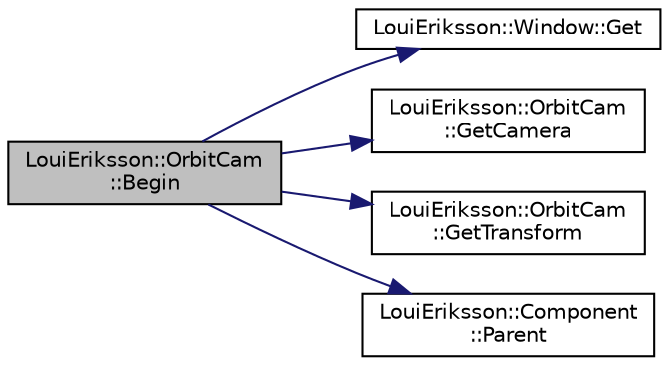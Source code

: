 digraph "LouiEriksson::OrbitCam::Begin"
{
 // LATEX_PDF_SIZE
  edge [fontname="Helvetica",fontsize="10",labelfontname="Helvetica",labelfontsize="10"];
  node [fontname="Helvetica",fontsize="10",shape=record];
  rankdir="LR";
  Node1 [label="LouiEriksson::OrbitCam\l::Begin",height=0.2,width=0.4,color="black", fillcolor="grey75", style="filled", fontcolor="black",tooltip="Called at the beginning of the first frame."];
  Node1 -> Node2 [color="midnightblue",fontsize="10",style="solid",fontname="Helvetica"];
  Node2 [label="LouiEriksson::Window::Get",height=0.2,width=0.4,color="black", fillcolor="white", style="filled",URL="$class_loui_eriksson_1_1_window.html#af814b0a014982fd2ef4d4a788490eb19",tooltip=" "];
  Node1 -> Node3 [color="midnightblue",fontsize="10",style="solid",fontname="Helvetica"];
  Node3 [label="LouiEriksson::OrbitCam\l::GetCamera",height=0.2,width=0.4,color="black", fillcolor="white", style="filled",URL="$class_loui_eriksson_1_1_orbit_cam.html#a35bac8bba4585d586d845fc28ff6c4a8",tooltip="Get the Camera of the OrbitCam."];
  Node1 -> Node4 [color="midnightblue",fontsize="10",style="solid",fontname="Helvetica"];
  Node4 [label="LouiEriksson::OrbitCam\l::GetTransform",height=0.2,width=0.4,color="black", fillcolor="white", style="filled",URL="$class_loui_eriksson_1_1_orbit_cam.html#a34d24021b5dc604df0f3355711ae832d",tooltip="Get the Transform of the OrbitCam."];
  Node1 -> Node5 [color="midnightblue",fontsize="10",style="solid",fontname="Helvetica"];
  Node5 [label="LouiEriksson::Component\l::Parent",height=0.2,width=0.4,color="black", fillcolor="white", style="filled",URL="$class_loui_eriksson_1_1_component.html#a87b48c3303da952daec2db4c1b18f1a9",tooltip="Get the Component's parent GameObject."];
}
